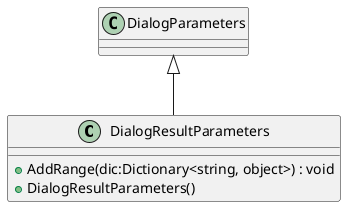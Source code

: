 @startuml
class DialogResultParameters {
    + AddRange(dic:Dictionary<string, object>) : void
    + DialogResultParameters()
}
DialogParameters <|-- DialogResultParameters
@enduml
